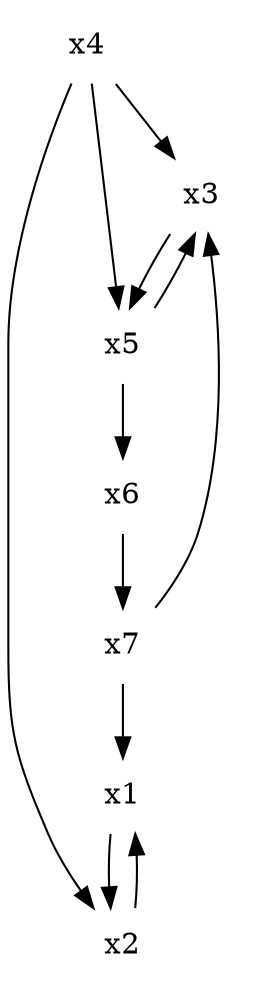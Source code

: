 digraph mygraph{
 node [shape=plaintext]
x1->x2
x2->x1
x3->x5
x4->x2
x4->x3
x4->x5
x5->x3
x5->x6
x6->x7
x7->x1
x7->x3
}